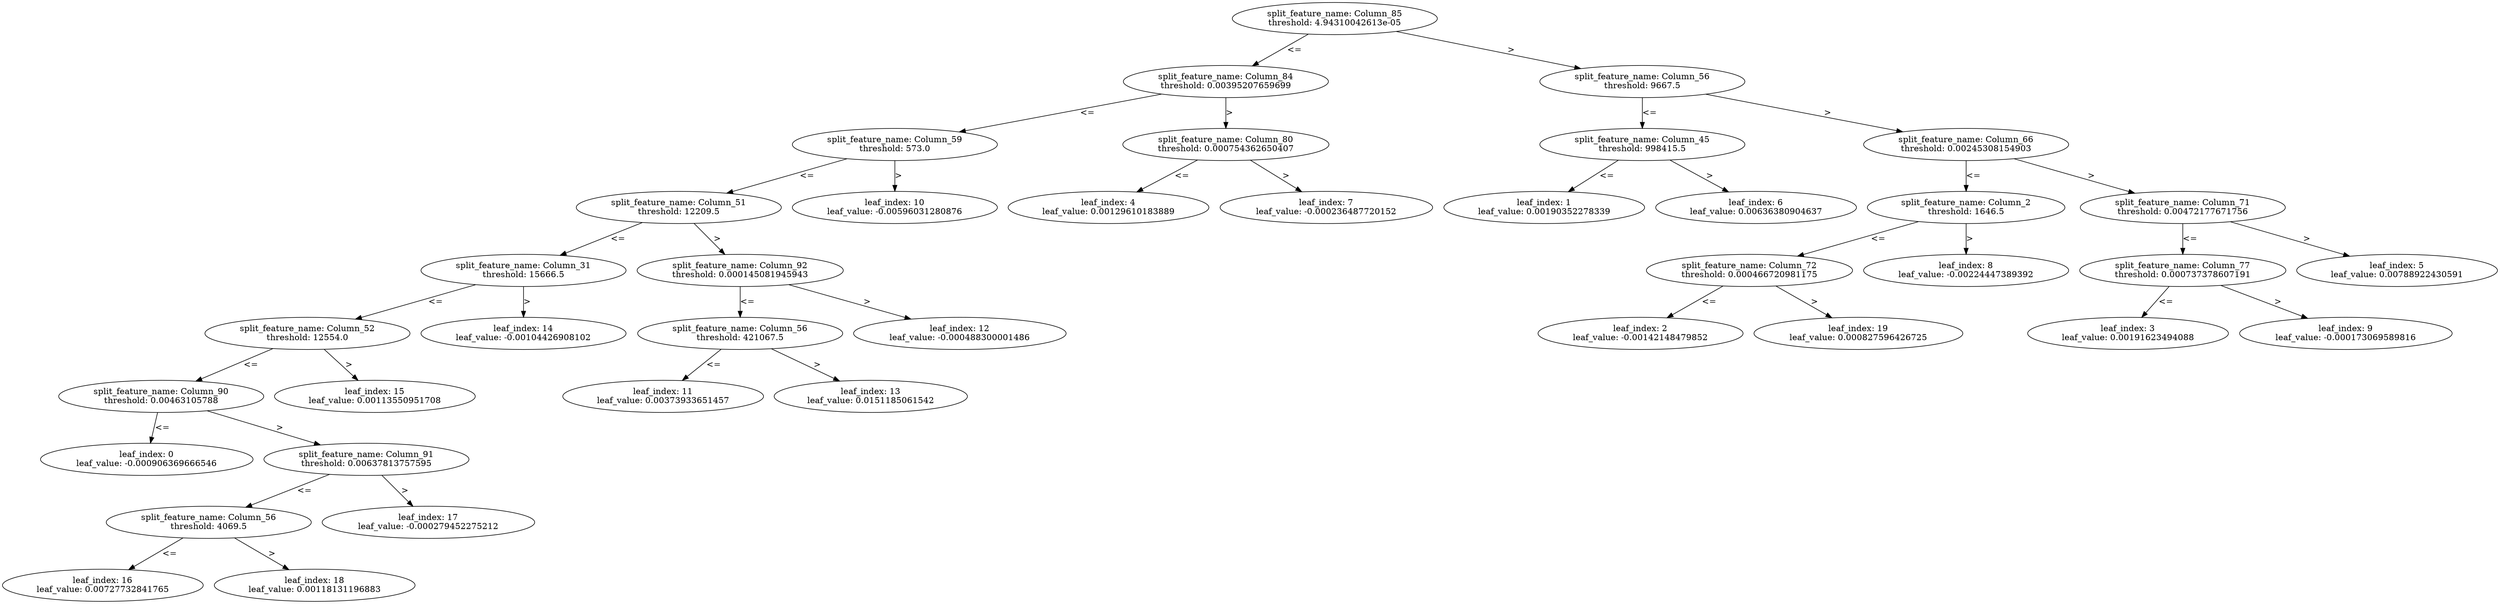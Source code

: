 digraph Tree95 {
	split0 [label="split_feature_name: Column_85\nthreshold: 4.94310042613e-05"]
	split3 [label="split_feature_name: Column_84\nthreshold: 0.00395207659699"]
	split9 [label="split_feature_name: Column_59\nthreshold: 573.0"]
	split10 [label="split_feature_name: Column_51\nthreshold: 12209.5"]
	split13 [label="split_feature_name: Column_31\nthreshold: 15666.5"]
	split14 [label="split_feature_name: Column_52\nthreshold: 12554.0"]
	split15 [label="split_feature_name: Column_90\nthreshold: 0.00463105788"]
	leaf0 [label="leaf_index: 0\nleaf_value: -0.000906369666546"]
	split15 -> leaf0 [label="<="]
	split16 [label="split_feature_name: Column_91\nthreshold: 0.00637813757595"]
	split17 [label="split_feature_name: Column_56\nthreshold: 4069.5"]
	leaf16 [label="leaf_index: 16\nleaf_value: 0.00727732841765"]
	split17 -> leaf16 [label="<="]
	leaf18 [label="leaf_index: 18\nleaf_value: 0.00118131196883"]
	split17 -> leaf18 [label=">"]
	split16 -> split17 [label="<="]
	leaf17 [label="leaf_index: 17\nleaf_value: -0.000279452275212"]
	split16 -> leaf17 [label=">"]
	split15 -> split16 [label=">"]
	split14 -> split15 [label="<="]
	leaf15 [label="leaf_index: 15\nleaf_value: 0.00113550951708"]
	split14 -> leaf15 [label=">"]
	split13 -> split14 [label="<="]
	leaf14 [label="leaf_index: 14\nleaf_value: -0.00104426908102"]
	split13 -> leaf14 [label=">"]
	split10 -> split13 [label="<="]
	split11 [label="split_feature_name: Column_92\nthreshold: 0.000145081945943"]
	split12 [label="split_feature_name: Column_56\nthreshold: 421067.5"]
	leaf11 [label="leaf_index: 11\nleaf_value: 0.00373933651457"]
	split12 -> leaf11 [label="<="]
	leaf13 [label="leaf_index: 13\nleaf_value: 0.0151185061542"]
	split12 -> leaf13 [label=">"]
	split11 -> split12 [label="<="]
	leaf12 [label="leaf_index: 12\nleaf_value: -0.000488300001486"]
	split11 -> leaf12 [label=">"]
	split10 -> split11 [label=">"]
	split9 -> split10 [label="<="]
	leaf10 [label="leaf_index: 10\nleaf_value: -0.00596031280876"]
	split9 -> leaf10 [label=">"]
	split3 -> split9 [label="<="]
	split6 [label="split_feature_name: Column_80\nthreshold: 0.000754362650407"]
	leaf4 [label="leaf_index: 4\nleaf_value: 0.00129610183889"]
	split6 -> leaf4 [label="<="]
	leaf7 [label="leaf_index: 7\nleaf_value: -0.000236487720152"]
	split6 -> leaf7 [label=">"]
	split3 -> split6 [label=">"]
	split0 -> split3 [label="<="]
	split1 [label="split_feature_name: Column_56\nthreshold: 9667.5"]
	split5 [label="split_feature_name: Column_45\nthreshold: 998415.5"]
	leaf1 [label="leaf_index: 1\nleaf_value: 0.00190352278339"]
	split5 -> leaf1 [label="<="]
	leaf6 [label="leaf_index: 6\nleaf_value: 0.00636380904637"]
	split5 -> leaf6 [label=">"]
	split1 -> split5 [label="<="]
	split2 [label="split_feature_name: Column_66\nthreshold: 0.00245308154903"]
	split7 [label="split_feature_name: Column_2\nthreshold: 1646.5"]
	split18 [label="split_feature_name: Column_72\nthreshold: 0.000466720981175"]
	leaf2 [label="leaf_index: 2\nleaf_value: -0.00142148479852"]
	split18 -> leaf2 [label="<="]
	leaf19 [label="leaf_index: 19\nleaf_value: 0.000827596426725"]
	split18 -> leaf19 [label=">"]
	split7 -> split18 [label="<="]
	leaf8 [label="leaf_index: 8\nleaf_value: -0.00224447389392"]
	split7 -> leaf8 [label=">"]
	split2 -> split7 [label="<="]
	split4 [label="split_feature_name: Column_71\nthreshold: 0.00472177671756"]
	split8 [label="split_feature_name: Column_77\nthreshold: 0.000737378607191"]
	leaf3 [label="leaf_index: 3\nleaf_value: 0.00191623494088"]
	split8 -> leaf3 [label="<="]
	leaf9 [label="leaf_index: 9\nleaf_value: -0.000173069589816"]
	split8 -> leaf9 [label=">"]
	split4 -> split8 [label="<="]
	leaf5 [label="leaf_index: 5\nleaf_value: 0.00788922430591"]
	split4 -> leaf5 [label=">"]
	split2 -> split4 [label=">"]
	split1 -> split2 [label=">"]
	split0 -> split1 [label=">"]
}
